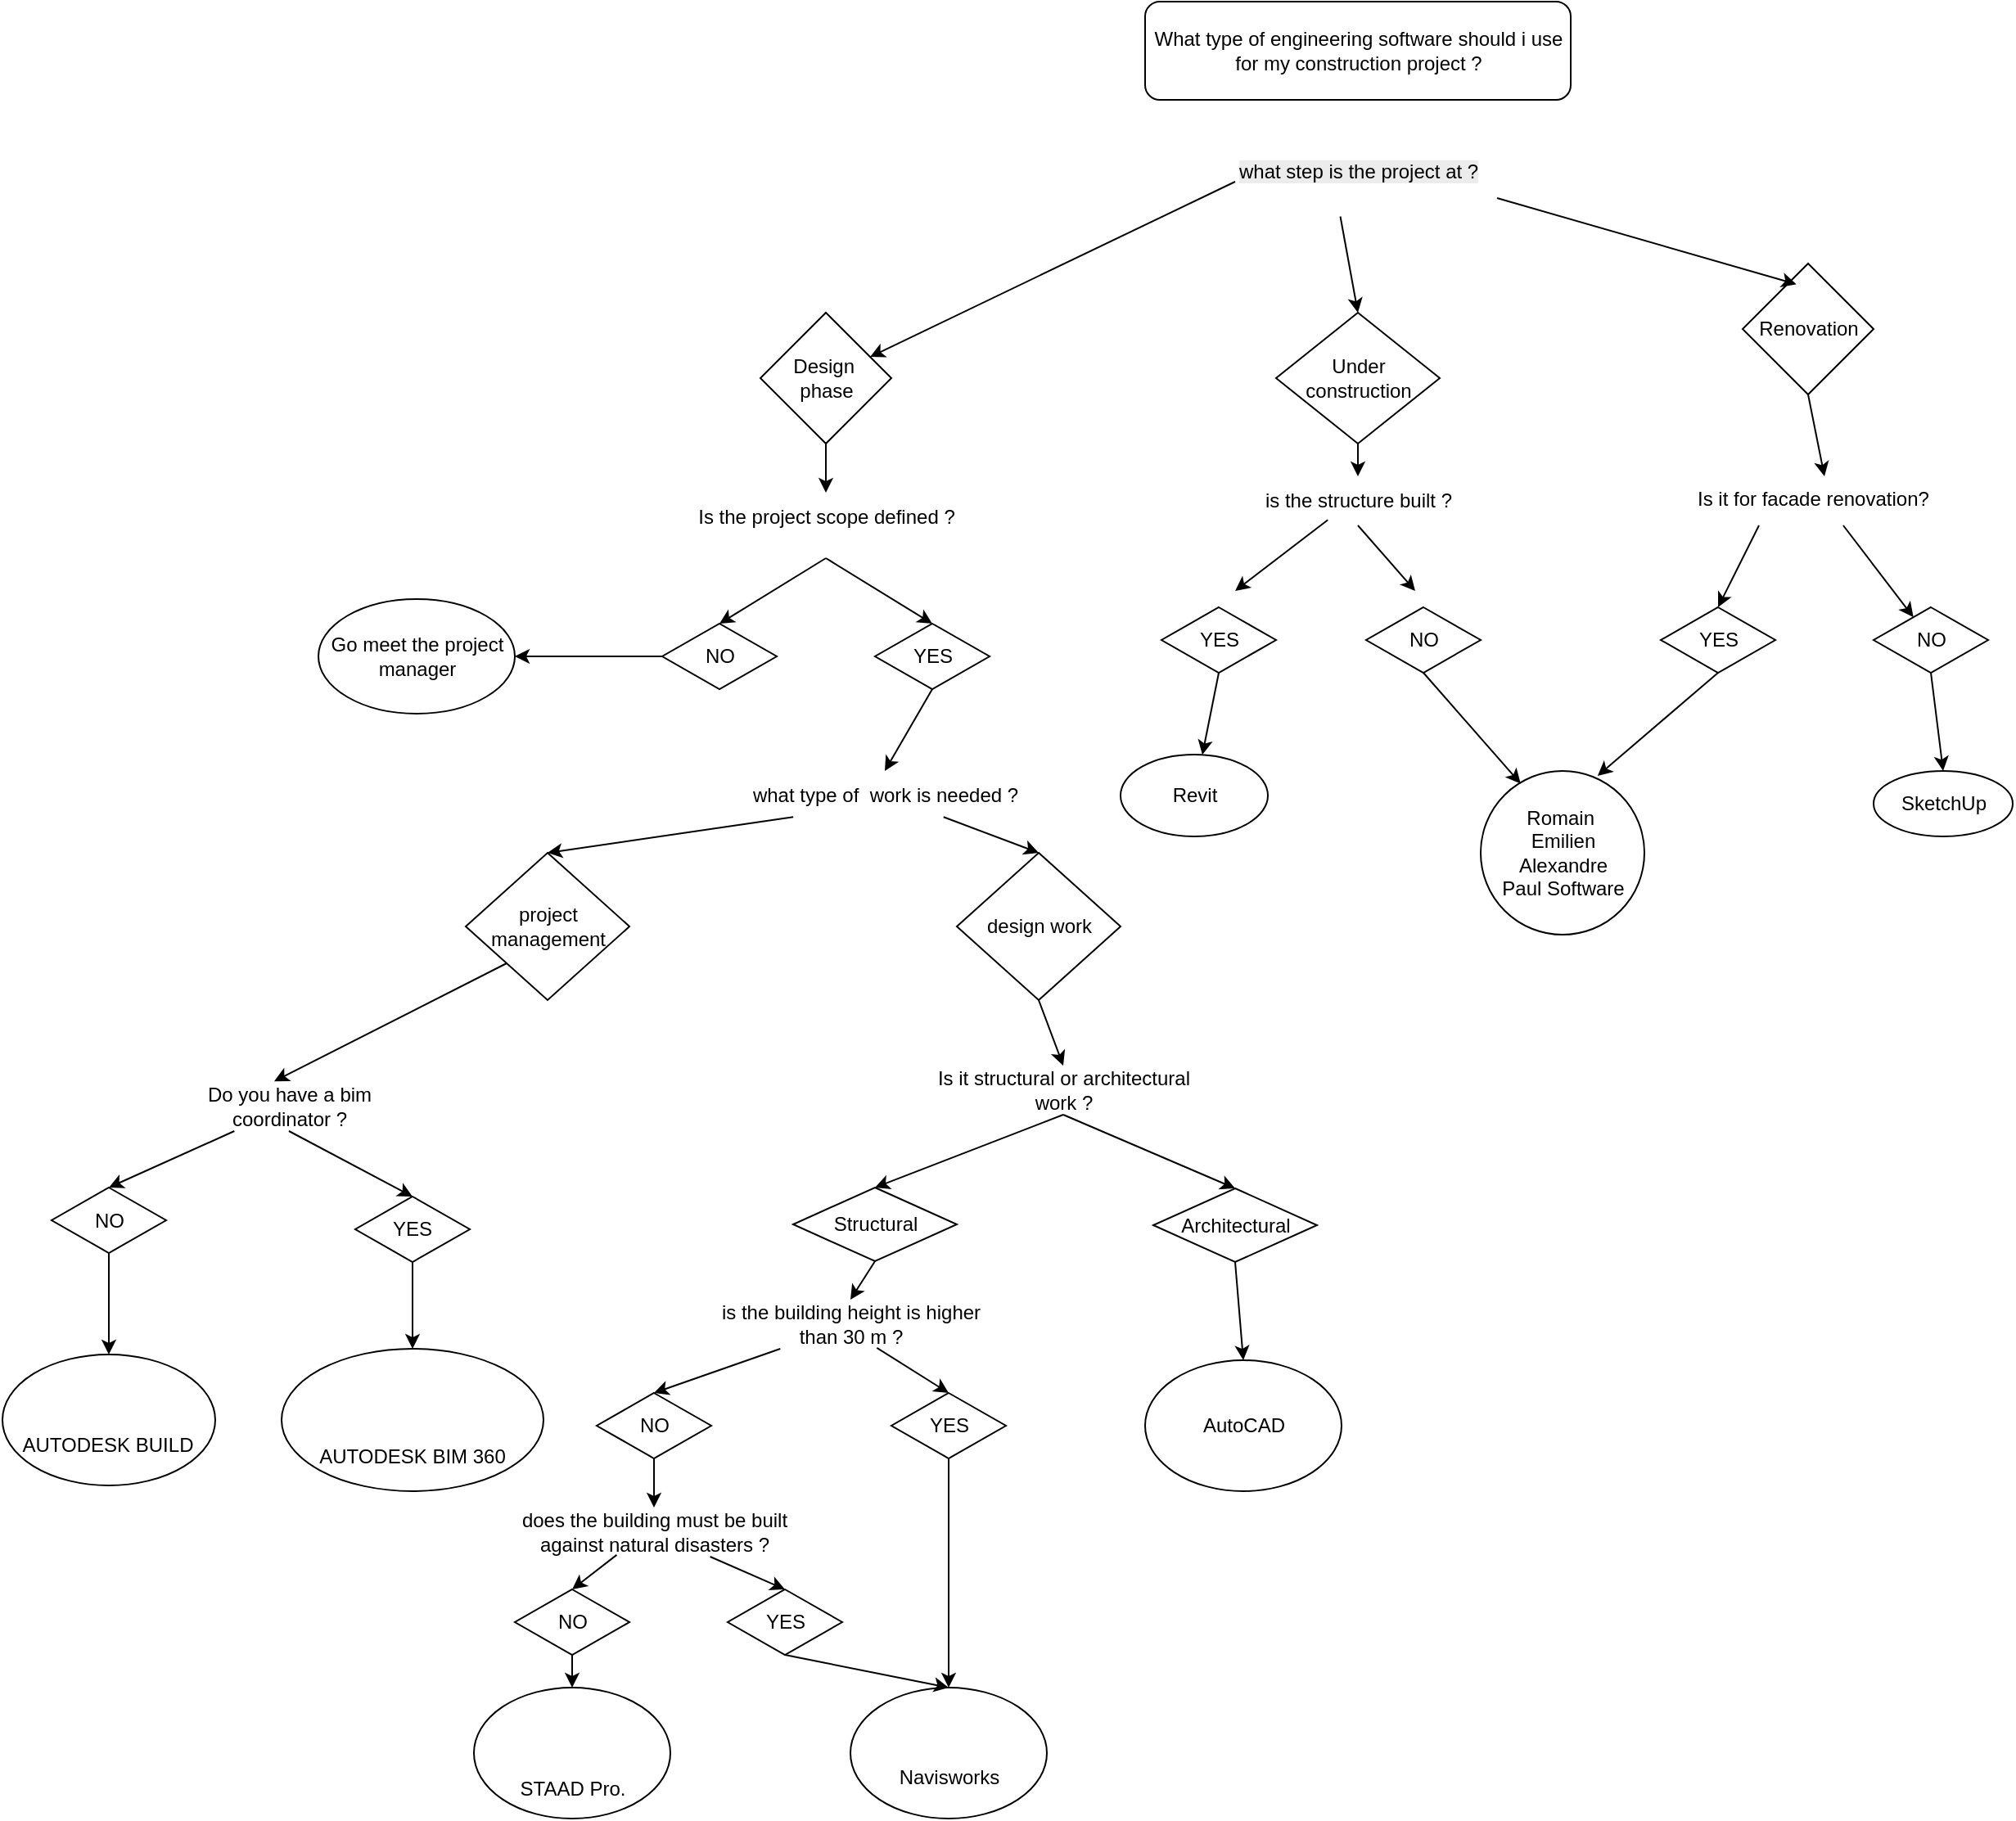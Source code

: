 <mxfile version="27.0.6">
  <diagram name="Page-1" id="vn8hduGviVdRCSNvX0Pa">
    <mxGraphModel dx="2358" dy="304" grid="1" gridSize="10" guides="1" tooltips="1" connect="1" arrows="1" fold="1" page="1" pageScale="1" pageWidth="827" pageHeight="1169" math="0" shadow="0">
      <root>
        <mxCell id="0" />
        <mxCell id="1" parent="0" />
        <mxCell id="2CR2mdME2oEIotMh_P0F-4" value="What type of engineering software should i use for my construction project ?" style="rounded=1;whiteSpace=wrap;html=1;" parent="1" vertex="1">
          <mxGeometry x="-372.5" y="20" width="260" height="60" as="geometry" />
        </mxCell>
        <mxCell id="2CR2mdME2oEIotMh_P0F-9" value="Design&amp;nbsp;&lt;div&gt;phase&lt;/div&gt;" style="rhombus;whiteSpace=wrap;html=1;" parent="1" vertex="1">
          <mxGeometry x="-607.5" y="210" width="80" height="80" as="geometry" />
        </mxCell>
        <mxCell id="2CR2mdME2oEIotMh_P0F-10" value="Under construction" style="rhombus;whiteSpace=wrap;html=1;" parent="1" vertex="1">
          <mxGeometry x="-292.5" y="210" width="100" height="80" as="geometry" />
        </mxCell>
        <mxCell id="2CR2mdME2oEIotMh_P0F-11" value="Renovation" style="rhombus;whiteSpace=wrap;html=1;" parent="1" vertex="1">
          <mxGeometry x="-7.5" y="180" width="80" height="80" as="geometry" />
        </mxCell>
        <mxCell id="2CR2mdME2oEIotMh_P0F-7" value="&lt;span style=&quot;color: rgb(0, 0, 0); font-family: Helvetica; font-size: 12px; font-style: normal; font-variant-ligatures: normal; font-variant-caps: normal; font-weight: 400; letter-spacing: normal; orphans: 2; text-align: center; text-indent: 0px; text-transform: none; widows: 2; word-spacing: 0px; -webkit-text-stroke-width: 0px; white-space: normal; background-color: rgb(236, 236, 236); text-decoration-thickness: initial; text-decoration-style: initial; text-decoration-color: initial; display: inline !important; float: none;&quot;&gt;what step is the project at ?&lt;/span&gt;" style="text;whiteSpace=wrap;html=1;" parent="1" vertex="1">
          <mxGeometry x="-317.5" y="110" width="180" height="40" as="geometry" />
        </mxCell>
        <mxCell id="2CR2mdME2oEIotMh_P0F-18" value="Is the project scope defined ?" style="text;html=1;align=center;verticalAlign=middle;whiteSpace=wrap;rounded=0;" parent="1" vertex="1">
          <mxGeometry x="-652.5" y="320" width="170" height="30" as="geometry" />
        </mxCell>
        <mxCell id="2CR2mdME2oEIotMh_P0F-19" value="is the structure built ?" style="text;html=1;align=center;verticalAlign=middle;whiteSpace=wrap;rounded=0;" parent="1" vertex="1">
          <mxGeometry x="-327.5" y="310" width="170" height="30" as="geometry" />
        </mxCell>
        <mxCell id="2CR2mdME2oEIotMh_P0F-21" value="Is it structural or architectural work ?" style="text;html=1;align=center;verticalAlign=middle;whiteSpace=wrap;rounded=0;" parent="1" vertex="1">
          <mxGeometry x="-507.5" y="670" width="170" height="30" as="geometry" />
        </mxCell>
        <mxCell id="2CR2mdME2oEIotMh_P0F-22" value="YES" style="rhombus;whiteSpace=wrap;html=1;" parent="1" vertex="1">
          <mxGeometry x="-537.5" y="400" width="70" height="40" as="geometry" />
        </mxCell>
        <mxCell id="2CR2mdME2oEIotMh_P0F-23" value="NO" style="rhombus;whiteSpace=wrap;html=1;" parent="1" vertex="1">
          <mxGeometry x="-667.5" y="400" width="70" height="40" as="geometry" />
        </mxCell>
        <mxCell id="2CR2mdME2oEIotMh_P0F-26" value="Go meet the project manager" style="ellipse;whiteSpace=wrap;html=1;" parent="1" vertex="1">
          <mxGeometry x="-877.5" y="385" width="120" height="70" as="geometry" />
        </mxCell>
        <mxCell id="2CR2mdME2oEIotMh_P0F-27" value="Structural" style="rhombus;whiteSpace=wrap;html=1;" parent="1" vertex="1">
          <mxGeometry x="-587.5" y="744.5" width="100" height="45" as="geometry" />
        </mxCell>
        <mxCell id="2CR2mdME2oEIotMh_P0F-28" value="Architectural" style="rhombus;whiteSpace=wrap;html=1;" parent="1" vertex="1">
          <mxGeometry x="-367.5" y="745" width="100" height="45" as="geometry" />
        </mxCell>
        <mxCell id="2CR2mdME2oEIotMh_P0F-29" value="is the building height is higher than 30 m ?" style="text;html=1;align=center;verticalAlign=middle;whiteSpace=wrap;rounded=0;" parent="1" vertex="1">
          <mxGeometry x="-637.5" y="813" width="170" height="30" as="geometry" />
        </mxCell>
        <mxCell id="2CR2mdME2oEIotMh_P0F-31" value="does the building must be built against natural disasters ?" style="text;html=1;align=center;verticalAlign=middle;whiteSpace=wrap;rounded=0;" parent="1" vertex="1">
          <mxGeometry x="-757.5" y="940" width="170" height="30" as="geometry" />
        </mxCell>
        <mxCell id="IJdTJug23O88KiCJzdD0-66" style="edgeStyle=orthogonalEdgeStyle;rounded=0;orthogonalLoop=1;jettySize=auto;html=1;" parent="1" source="2CR2mdME2oEIotMh_P0F-32" target="2CR2mdME2oEIotMh_P0F-36" edge="1">
          <mxGeometry relative="1" as="geometry" />
        </mxCell>
        <mxCell id="2CR2mdME2oEIotMh_P0F-32" value="YES" style="rhombus;whiteSpace=wrap;html=1;" parent="1" vertex="1">
          <mxGeometry x="-527.5" y="870" width="70" height="40" as="geometry" />
        </mxCell>
        <mxCell id="2CR2mdME2oEIotMh_P0F-33" value="NO" style="rhombus;whiteSpace=wrap;html=1;" parent="1" vertex="1">
          <mxGeometry x="-707.5" y="870" width="70" height="40" as="geometry" />
        </mxCell>
        <mxCell id="2CR2mdME2oEIotMh_P0F-34" value="YES" style="rhombus;whiteSpace=wrap;html=1;" parent="1" vertex="1">
          <mxGeometry x="-627.5" y="990" width="70" height="40" as="geometry" />
        </mxCell>
        <mxCell id="2CR2mdME2oEIotMh_P0F-35" value="NO" style="rhombus;whiteSpace=wrap;html=1;" parent="1" vertex="1">
          <mxGeometry x="-757.5" y="990" width="70" height="40" as="geometry" />
        </mxCell>
        <mxCell id="2CR2mdME2oEIotMh_P0F-36" value="&lt;div&gt;&lt;br&gt;&lt;/div&gt;&lt;div&gt;&lt;br&gt;&lt;/div&gt;Navisworks" style="ellipse;whiteSpace=wrap;html=1;" parent="1" vertex="1">
          <mxGeometry x="-552.5" y="1050" width="120" height="80" as="geometry" />
        </mxCell>
        <mxCell id="2CR2mdME2oEIotMh_P0F-37" value="&lt;div&gt;&lt;br&gt;&lt;/div&gt;&lt;div&gt;&lt;br&gt;&lt;/div&gt;&lt;div&gt;&lt;br&gt;&lt;/div&gt;STAAD Pro." style="ellipse;whiteSpace=wrap;html=1;" parent="1" vertex="1">
          <mxGeometry x="-782.5" y="1050" width="120" height="80" as="geometry" />
        </mxCell>
        <mxCell id="IJdTJug23O88KiCJzdD0-1" value="Is it for facade renovation?" style="text;whiteSpace=wrap;html=1;" parent="1" vertex="1">
          <mxGeometry x="-37.5" y="310" width="160" height="30" as="geometry" />
        </mxCell>
        <mxCell id="IJdTJug23O88KiCJzdD0-2" value="YES" style="rhombus;whiteSpace=wrap;html=1;" parent="1" vertex="1">
          <mxGeometry x="-362.5" y="390" width="70" height="40" as="geometry" />
        </mxCell>
        <mxCell id="IJdTJug23O88KiCJzdD0-3" value="NO" style="rhombus;whiteSpace=wrap;html=1;" parent="1" vertex="1">
          <mxGeometry x="-237.5" y="390" width="70" height="40" as="geometry" />
        </mxCell>
        <mxCell id="IJdTJug23O88KiCJzdD0-4" value="YES" style="rhombus;whiteSpace=wrap;html=1;" parent="1" vertex="1">
          <mxGeometry x="-57.5" y="390" width="70" height="40" as="geometry" />
        </mxCell>
        <mxCell id="IJdTJug23O88KiCJzdD0-5" value="NO" style="rhombus;whiteSpace=wrap;html=1;" parent="1" vertex="1">
          <mxGeometry x="72.5" y="390" width="70" height="40" as="geometry" />
        </mxCell>
        <mxCell id="IJdTJug23O88KiCJzdD0-6" value="Romain&amp;nbsp;&lt;div&gt;Emilien&lt;/div&gt;&lt;div&gt;Alexandre&lt;/div&gt;&lt;div&gt;Paul Software&lt;/div&gt;" style="ellipse;whiteSpace=wrap;html=1;aspect=fixed;" parent="1" vertex="1">
          <mxGeometry x="-167.5" y="490" width="100" height="100" as="geometry" />
        </mxCell>
        <mxCell id="IJdTJug23O88KiCJzdD0-10" value="" style="endArrow=classic;html=1;rounded=0;exitX=0.5;exitY=1;exitDx=0;exitDy=0;entryX=0.244;entryY=0.077;entryDx=0;entryDy=0;entryPerimeter=0;" parent="1" source="IJdTJug23O88KiCJzdD0-3" target="IJdTJug23O88KiCJzdD0-6" edge="1">
          <mxGeometry width="50" height="50" relative="1" as="geometry">
            <mxPoint x="-177.5" y="540" as="sourcePoint" />
            <mxPoint x="-127.5" y="490" as="targetPoint" />
          </mxGeometry>
        </mxCell>
        <mxCell id="IJdTJug23O88KiCJzdD0-11" value="" style="endArrow=classic;html=1;rounded=0;exitX=0.5;exitY=1;exitDx=0;exitDy=0;entryX=0.714;entryY=0.03;entryDx=0;entryDy=0;entryPerimeter=0;" parent="1" source="IJdTJug23O88KiCJzdD0-4" target="IJdTJug23O88KiCJzdD0-6" edge="1">
          <mxGeometry width="50" height="50" relative="1" as="geometry">
            <mxPoint x="-117.5" y="490" as="sourcePoint" />
            <mxPoint x="-67.5" y="440" as="targetPoint" />
          </mxGeometry>
        </mxCell>
        <mxCell id="IJdTJug23O88KiCJzdD0-12" value="" style="endArrow=classic;html=1;rounded=0;" parent="1" source="IJdTJug23O88KiCJzdD0-1" target="IJdTJug23O88KiCJzdD0-5" edge="1">
          <mxGeometry width="50" height="50" relative="1" as="geometry">
            <mxPoint x="52.5" y="390" as="sourcePoint" />
            <mxPoint x="102.5" y="340" as="targetPoint" />
          </mxGeometry>
        </mxCell>
        <mxCell id="IJdTJug23O88KiCJzdD0-13" value="" style="endArrow=classic;html=1;rounded=0;entryX=0.41;entryY=0.158;entryDx=0;entryDy=0;entryPerimeter=0;" parent="1" target="2CR2mdME2oEIotMh_P0F-11" edge="1">
          <mxGeometry width="50" height="50" relative="1" as="geometry">
            <mxPoint x="-157.5" y="140" as="sourcePoint" />
            <mxPoint x="-107.5" y="100" as="targetPoint" />
          </mxGeometry>
        </mxCell>
        <mxCell id="IJdTJug23O88KiCJzdD0-14" value="" style="endArrow=classic;html=1;rounded=0;exitX=0.5;exitY=1;exitDx=0;exitDy=0;entryX=0.5;entryY=0;entryDx=0;entryDy=0;" parent="1" source="2CR2mdME2oEIotMh_P0F-11" target="IJdTJug23O88KiCJzdD0-1" edge="1">
          <mxGeometry width="50" height="50" relative="1" as="geometry">
            <mxPoint x="-57.5" y="300" as="sourcePoint" />
            <mxPoint x="-7.5" y="250" as="targetPoint" />
          </mxGeometry>
        </mxCell>
        <mxCell id="IJdTJug23O88KiCJzdD0-15" value="" style="endArrow=classic;html=1;rounded=0;exitX=0.25;exitY=1;exitDx=0;exitDy=0;entryX=0.5;entryY=0;entryDx=0;entryDy=0;" parent="1" source="IJdTJug23O88KiCJzdD0-1" target="IJdTJug23O88KiCJzdD0-4" edge="1">
          <mxGeometry width="50" height="50" relative="1" as="geometry">
            <mxPoint x="-77.5" y="400" as="sourcePoint" />
            <mxPoint x="-27.5" y="350" as="targetPoint" />
          </mxGeometry>
        </mxCell>
        <mxCell id="IJdTJug23O88KiCJzdD0-16" value="" style="endArrow=classic;html=1;rounded=0;exitX=0.357;exitY=1.031;exitDx=0;exitDy=0;exitPerimeter=0;entryX=0.5;entryY=0;entryDx=0;entryDy=0;" parent="1" source="2CR2mdME2oEIotMh_P0F-7" target="2CR2mdME2oEIotMh_P0F-10" edge="1">
          <mxGeometry width="50" height="50" relative="1" as="geometry">
            <mxPoint x="-347.5" y="240" as="sourcePoint" />
            <mxPoint x="-297.5" y="190" as="targetPoint" />
          </mxGeometry>
        </mxCell>
        <mxCell id="IJdTJug23O88KiCJzdD0-17" value="" style="endArrow=classic;html=1;rounded=0;exitX=0.5;exitY=1;exitDx=0;exitDy=0;entryX=0.5;entryY=0;entryDx=0;entryDy=0;" parent="1" source="2CR2mdME2oEIotMh_P0F-10" target="2CR2mdME2oEIotMh_P0F-19" edge="1">
          <mxGeometry width="50" height="50" relative="1" as="geometry">
            <mxPoint x="-367.5" y="300" as="sourcePoint" />
            <mxPoint x="-317.5" y="250" as="targetPoint" />
          </mxGeometry>
        </mxCell>
        <mxCell id="IJdTJug23O88KiCJzdD0-18" value="" style="endArrow=classic;html=1;rounded=0;exitX=0.5;exitY=1;exitDx=0;exitDy=0;" parent="1" source="2CR2mdME2oEIotMh_P0F-19" edge="1">
          <mxGeometry width="50" height="50" relative="1" as="geometry">
            <mxPoint x="-237.5" y="390" as="sourcePoint" />
            <mxPoint x="-207.5" y="380" as="targetPoint" />
          </mxGeometry>
        </mxCell>
        <mxCell id="IJdTJug23O88KiCJzdD0-21" value="" style="endArrow=classic;html=1;rounded=0;exitX=0.392;exitY=0.888;exitDx=0;exitDy=0;exitPerimeter=0;" parent="1" source="2CR2mdME2oEIotMh_P0F-19" edge="1">
          <mxGeometry width="50" height="50" relative="1" as="geometry">
            <mxPoint x="-307.5" y="540" as="sourcePoint" />
            <mxPoint x="-317.5" y="380" as="targetPoint" />
          </mxGeometry>
        </mxCell>
        <mxCell id="IJdTJug23O88KiCJzdD0-22" value="" style="endArrow=classic;html=1;rounded=0;exitX=0;exitY=0.5;exitDx=0;exitDy=0;" parent="1" source="2CR2mdME2oEIotMh_P0F-7" target="2CR2mdME2oEIotMh_P0F-9" edge="1">
          <mxGeometry width="50" height="50" relative="1" as="geometry">
            <mxPoint x="-527.5" y="150" as="sourcePoint" />
            <mxPoint x="-477.5" y="100" as="targetPoint" />
          </mxGeometry>
        </mxCell>
        <mxCell id="IJdTJug23O88KiCJzdD0-23" value="" style="endArrow=classic;html=1;rounded=0;exitX=0;exitY=0.5;exitDx=0;exitDy=0;entryX=1;entryY=0.5;entryDx=0;entryDy=0;" parent="1" source="2CR2mdME2oEIotMh_P0F-23" target="2CR2mdME2oEIotMh_P0F-26" edge="1">
          <mxGeometry width="50" height="50" relative="1" as="geometry">
            <mxPoint x="-717.5" y="360" as="sourcePoint" />
            <mxPoint x="-667.5" y="310" as="targetPoint" />
          </mxGeometry>
        </mxCell>
        <mxCell id="IJdTJug23O88KiCJzdD0-24" value="" style="endArrow=classic;html=1;rounded=0;exitX=0.5;exitY=1;exitDx=0;exitDy=0;" parent="1" source="2CR2mdME2oEIotMh_P0F-9" target="2CR2mdME2oEIotMh_P0F-18" edge="1">
          <mxGeometry width="50" height="50" relative="1" as="geometry">
            <mxPoint x="-787.5" y="340" as="sourcePoint" />
            <mxPoint x="-737.5" y="290" as="targetPoint" />
          </mxGeometry>
        </mxCell>
        <mxCell id="IJdTJug23O88KiCJzdD0-25" value="" style="endArrow=classic;html=1;rounded=0;entryX=0.5;entryY=0;entryDx=0;entryDy=0;" parent="1" target="2CR2mdME2oEIotMh_P0F-23" edge="1">
          <mxGeometry width="50" height="50" relative="1" as="geometry">
            <mxPoint x="-567.5" y="360" as="sourcePoint" />
            <mxPoint x="-707.5" y="310" as="targetPoint" />
          </mxGeometry>
        </mxCell>
        <mxCell id="IJdTJug23O88KiCJzdD0-26" value="" style="endArrow=classic;html=1;rounded=0;entryX=0.5;entryY=0;entryDx=0;entryDy=0;" parent="1" target="2CR2mdME2oEIotMh_P0F-22" edge="1">
          <mxGeometry width="50" height="50" relative="1" as="geometry">
            <mxPoint x="-567.5" y="360" as="sourcePoint" />
            <mxPoint x="-727.5" y="350" as="targetPoint" />
          </mxGeometry>
        </mxCell>
        <mxCell id="IJdTJug23O88KiCJzdD0-28" value="" style="endArrow=classic;html=1;rounded=0;exitX=0.5;exitY=1;exitDx=0;exitDy=0;entryX=0.5;entryY=0;entryDx=0;entryDy=0;" parent="1" source="2CR2mdME2oEIotMh_P0F-21" target="2CR2mdME2oEIotMh_P0F-27" edge="1">
          <mxGeometry width="50" height="50" relative="1" as="geometry">
            <mxPoint x="-647.5" y="800" as="sourcePoint" />
            <mxPoint x="-597.5" y="750" as="targetPoint" />
          </mxGeometry>
        </mxCell>
        <mxCell id="IJdTJug23O88KiCJzdD0-29" value="" style="endArrow=classic;html=1;rounded=0;exitX=0.5;exitY=1;exitDx=0;exitDy=0;entryX=0.5;entryY=0;entryDx=0;entryDy=0;" parent="1" source="2CR2mdME2oEIotMh_P0F-21" target="2CR2mdME2oEIotMh_P0F-28" edge="1">
          <mxGeometry width="50" height="50" relative="1" as="geometry">
            <mxPoint x="-437.5" y="780" as="sourcePoint" />
            <mxPoint x="-387.5" y="730" as="targetPoint" />
          </mxGeometry>
        </mxCell>
        <mxCell id="IJdTJug23O88KiCJzdD0-30" value="" style="endArrow=classic;html=1;rounded=0;entryX=0.5;entryY=0;entryDx=0;entryDy=0;" parent="1" source="2CR2mdME2oEIotMh_P0F-29" target="2CR2mdME2oEIotMh_P0F-33" edge="1">
          <mxGeometry width="50" height="50" relative="1" as="geometry">
            <mxPoint x="-677.5" y="850" as="sourcePoint" />
            <mxPoint x="-627.5" y="800" as="targetPoint" />
          </mxGeometry>
        </mxCell>
        <mxCell id="IJdTJug23O88KiCJzdD0-31" value="" style="endArrow=classic;html=1;rounded=0;exitX=0.595;exitY=0.982;exitDx=0;exitDy=0;exitPerimeter=0;entryX=0.5;entryY=0;entryDx=0;entryDy=0;" parent="1" source="2CR2mdME2oEIotMh_P0F-29" target="2CR2mdME2oEIotMh_P0F-32" edge="1">
          <mxGeometry width="50" height="50" relative="1" as="geometry">
            <mxPoint x="-597.5" y="920" as="sourcePoint" />
            <mxPoint x="-547.5" y="870" as="targetPoint" />
          </mxGeometry>
        </mxCell>
        <mxCell id="IJdTJug23O88KiCJzdD0-32" value="" style="endArrow=classic;html=1;rounded=0;exitX=0.5;exitY=1;exitDx=0;exitDy=0;" parent="1" source="2CR2mdME2oEIotMh_P0F-33" target="2CR2mdME2oEIotMh_P0F-31" edge="1">
          <mxGeometry width="50" height="50" relative="1" as="geometry">
            <mxPoint x="-777.5" y="950" as="sourcePoint" />
            <mxPoint x="-727.5" y="900" as="targetPoint" />
          </mxGeometry>
        </mxCell>
        <mxCell id="IJdTJug23O88KiCJzdD0-33" value="project management" style="rhombus;whiteSpace=wrap;html=1;" parent="1" vertex="1">
          <mxGeometry x="-787.5" y="540" width="100" height="90" as="geometry" />
        </mxCell>
        <mxCell id="IJdTJug23O88KiCJzdD0-34" value="design work" style="rhombus;whiteSpace=wrap;html=1;" parent="1" vertex="1">
          <mxGeometry x="-487.5" y="540" width="100" height="90" as="geometry" />
        </mxCell>
        <mxCell id="IJdTJug23O88KiCJzdD0-35" value="what type of&amp;nbsp; work is needed ?" style="text;html=1;align=center;verticalAlign=middle;whiteSpace=wrap;rounded=0;" parent="1" vertex="1">
          <mxGeometry x="-616.5" y="490" width="170" height="30" as="geometry" />
        </mxCell>
        <mxCell id="IJdTJug23O88KiCJzdD0-36" value="AutoCAD" style="ellipse;whiteSpace=wrap;html=1;" parent="1" vertex="1">
          <mxGeometry x="-372.5" y="850" width="120" height="80" as="geometry" />
        </mxCell>
        <mxCell id="IJdTJug23O88KiCJzdD0-38" value="" style="endArrow=classic;html=1;rounded=0;exitX=0.5;exitY=1;exitDx=0;exitDy=0;entryX=0.5;entryY=0;entryDx=0;entryDy=0;" parent="1" source="2CR2mdME2oEIotMh_P0F-22" target="IJdTJug23O88KiCJzdD0-35" edge="1">
          <mxGeometry width="50" height="50" relative="1" as="geometry">
            <mxPoint x="-527.5" y="490" as="sourcePoint" />
            <mxPoint x="-477.5" y="440" as="targetPoint" />
          </mxGeometry>
        </mxCell>
        <mxCell id="IJdTJug23O88KiCJzdD0-39" value="" style="endArrow=classic;html=1;rounded=0;exitX=0.711;exitY=0.938;exitDx=0;exitDy=0;entryX=0.5;entryY=0;entryDx=0;entryDy=0;exitPerimeter=0;" parent="1" source="IJdTJug23O88KiCJzdD0-35" target="IJdTJug23O88KiCJzdD0-34" edge="1">
          <mxGeometry width="50" height="50" relative="1" as="geometry">
            <mxPoint x="-527.5" y="580" as="sourcePoint" />
            <mxPoint x="-477.5" y="530" as="targetPoint" />
          </mxGeometry>
        </mxCell>
        <mxCell id="IJdTJug23O88KiCJzdD0-40" value="" style="endArrow=classic;html=1;rounded=0;exitX=0.171;exitY=0.938;exitDx=0;exitDy=0;entryX=0.5;entryY=0;entryDx=0;entryDy=0;exitPerimeter=0;" parent="1" source="IJdTJug23O88KiCJzdD0-35" target="IJdTJug23O88KiCJzdD0-33" edge="1">
          <mxGeometry width="50" height="50" relative="1" as="geometry">
            <mxPoint x="-687.5" y="580" as="sourcePoint" />
            <mxPoint x="-637.5" y="530" as="targetPoint" />
          </mxGeometry>
        </mxCell>
        <mxCell id="IJdTJug23O88KiCJzdD0-41" value="" style="endArrow=classic;html=1;rounded=0;exitX=0.5;exitY=1;exitDx=0;exitDy=0;entryX=0.5;entryY=0;entryDx=0;entryDy=0;" parent="1" source="2CR2mdME2oEIotMh_P0F-27" target="2CR2mdME2oEIotMh_P0F-29" edge="1">
          <mxGeometry width="50" height="50" relative="1" as="geometry">
            <mxPoint x="-647.5" y="850" as="sourcePoint" />
            <mxPoint x="-597.5" y="800" as="targetPoint" />
          </mxGeometry>
        </mxCell>
        <mxCell id="IJdTJug23O88KiCJzdD0-42" value="" style="endArrow=classic;html=1;rounded=0;entryX=0.5;entryY=0;entryDx=0;entryDy=0;" parent="1" source="2CR2mdME2oEIotMh_P0F-31" target="2CR2mdME2oEIotMh_P0F-34" edge="1">
          <mxGeometry width="50" height="50" relative="1" as="geometry">
            <mxPoint x="-667.5" y="1000" as="sourcePoint" />
            <mxPoint x="-617.5" y="950" as="targetPoint" />
          </mxGeometry>
        </mxCell>
        <mxCell id="IJdTJug23O88KiCJzdD0-43" value="" style="endArrow=classic;html=1;rounded=0;exitX=0.366;exitY=0.964;exitDx=0;exitDy=0;entryX=0.5;entryY=0;entryDx=0;entryDy=0;exitPerimeter=0;" parent="1" source="2CR2mdME2oEIotMh_P0F-31" target="2CR2mdME2oEIotMh_P0F-35" edge="1">
          <mxGeometry width="50" height="50" relative="1" as="geometry">
            <mxPoint x="-657.5" y="1030" as="sourcePoint" />
            <mxPoint x="-607.5" y="980" as="targetPoint" />
          </mxGeometry>
        </mxCell>
        <mxCell id="IJdTJug23O88KiCJzdD0-44" value="" style="endArrow=classic;html=1;rounded=0;exitX=0.5;exitY=1;exitDx=0;exitDy=0;" parent="1" source="2CR2mdME2oEIotMh_P0F-35" target="2CR2mdME2oEIotMh_P0F-37" edge="1">
          <mxGeometry width="50" height="50" relative="1" as="geometry">
            <mxPoint x="-517.5" y="1040" as="sourcePoint" />
            <mxPoint x="-467.5" y="990" as="targetPoint" />
          </mxGeometry>
        </mxCell>
        <mxCell id="IJdTJug23O88KiCJzdD0-45" value="" style="endArrow=classic;html=1;rounded=0;exitX=0.5;exitY=1;exitDx=0;exitDy=0;entryX=0.5;entryY=0;entryDx=0;entryDy=0;" parent="1" source="2CR2mdME2oEIotMh_P0F-34" target="2CR2mdME2oEIotMh_P0F-36" edge="1">
          <mxGeometry width="50" height="50" relative="1" as="geometry">
            <mxPoint x="-857.5" y="1080" as="sourcePoint" />
            <mxPoint x="-807.5" y="1030" as="targetPoint" />
          </mxGeometry>
        </mxCell>
        <mxCell id="IJdTJug23O88KiCJzdD0-46" value="" style="endArrow=classic;html=1;rounded=0;exitX=0.5;exitY=1;exitDx=0;exitDy=0;entryX=0.5;entryY=0;entryDx=0;entryDy=0;" parent="1" source="2CR2mdME2oEIotMh_P0F-28" target="IJdTJug23O88KiCJzdD0-36" edge="1">
          <mxGeometry width="50" height="50" relative="1" as="geometry">
            <mxPoint x="-347.5" y="850" as="sourcePoint" />
            <mxPoint x="-297.5" y="800" as="targetPoint" />
          </mxGeometry>
        </mxCell>
        <mxCell id="IJdTJug23O88KiCJzdD0-47" value="" style="endArrow=classic;html=1;rounded=0;exitX=0.5;exitY=1;exitDx=0;exitDy=0;entryX=0.5;entryY=0;entryDx=0;entryDy=0;" parent="1" source="IJdTJug23O88KiCJzdD0-34" target="2CR2mdME2oEIotMh_P0F-21" edge="1">
          <mxGeometry width="50" height="50" relative="1" as="geometry">
            <mxPoint x="-507.5" y="680" as="sourcePoint" />
            <mxPoint x="-457.5" y="630" as="targetPoint" />
          </mxGeometry>
        </mxCell>
        <mxCell id="IJdTJug23O88KiCJzdD0-49" value="Do you have a bim coordinator ?" style="text;html=1;align=center;verticalAlign=middle;whiteSpace=wrap;rounded=0;" parent="1" vertex="1">
          <mxGeometry x="-970.5" y="680" width="150" height="30" as="geometry" />
        </mxCell>
        <mxCell id="IJdTJug23O88KiCJzdD0-50" value="YES" style="rhombus;whiteSpace=wrap;html=1;" parent="1" vertex="1">
          <mxGeometry x="-855" y="750" width="70" height="40" as="geometry" />
        </mxCell>
        <mxCell id="IJdTJug23O88KiCJzdD0-59" style="edgeStyle=orthogonalEdgeStyle;rounded=0;orthogonalLoop=1;jettySize=auto;html=1;" parent="1" source="IJdTJug23O88KiCJzdD0-51" target="IJdTJug23O88KiCJzdD0-58" edge="1">
          <mxGeometry relative="1" as="geometry" />
        </mxCell>
        <mxCell id="IJdTJug23O88KiCJzdD0-51" value="NO" style="rhombus;whiteSpace=wrap;html=1;" parent="1" vertex="1">
          <mxGeometry x="-1040.5" y="744.5" width="70" height="40" as="geometry" />
        </mxCell>
        <mxCell id="IJdTJug23O88KiCJzdD0-53" value="" style="endArrow=classic;html=1;rounded=0;exitX=0;exitY=1;exitDx=0;exitDy=0;entryX=0.44;entryY=-0.014;entryDx=0;entryDy=0;entryPerimeter=0;" parent="1" source="IJdTJug23O88KiCJzdD0-33" target="IJdTJug23O88KiCJzdD0-49" edge="1">
          <mxGeometry width="50" height="50" relative="1" as="geometry">
            <mxPoint x="-837.5" y="700" as="sourcePoint" />
            <mxPoint x="-787.5" y="650" as="targetPoint" />
          </mxGeometry>
        </mxCell>
        <mxCell id="IJdTJug23O88KiCJzdD0-54" value="" style="endArrow=classic;html=1;rounded=0;exitX=0.5;exitY=1;exitDx=0;exitDy=0;entryX=0.5;entryY=0;entryDx=0;entryDy=0;" parent="1" source="IJdTJug23O88KiCJzdD0-49" target="IJdTJug23O88KiCJzdD0-50" edge="1">
          <mxGeometry width="50" height="50" relative="1" as="geometry">
            <mxPoint x="-837.5" y="800" as="sourcePoint" />
            <mxPoint x="-787.5" y="750" as="targetPoint" />
          </mxGeometry>
        </mxCell>
        <mxCell id="IJdTJug23O88KiCJzdD0-55" value="" style="endArrow=classic;html=1;rounded=0;entryX=0.5;entryY=0;entryDx=0;entryDy=0;" parent="1" source="IJdTJug23O88KiCJzdD0-49" target="IJdTJug23O88KiCJzdD0-51" edge="1">
          <mxGeometry width="50" height="50" relative="1" as="geometry">
            <mxPoint x="-1037.5" y="730" as="sourcePoint" />
            <mxPoint x="-987.5" y="680" as="targetPoint" />
          </mxGeometry>
        </mxCell>
        <mxCell id="IJdTJug23O88KiCJzdD0-56" value="&lt;div&gt;&lt;br&gt;&lt;/div&gt;&lt;div&gt;&lt;br&gt;&lt;/div&gt;&lt;div&gt;&lt;br&gt;&lt;/div&gt;AUTODESK&amp;nbsp;&lt;span style=&quot;background-color: transparent; color: light-dark(rgb(0, 0, 0), rgb(255, 255, 255));&quot;&gt;BIM 360&lt;/span&gt;" style="ellipse;whiteSpace=wrap;html=1;" parent="1" vertex="1">
          <mxGeometry x="-900" y="843" width="160" height="87" as="geometry" />
        </mxCell>
        <mxCell id="IJdTJug23O88KiCJzdD0-57" value="" style="endArrow=classic;html=1;rounded=0;exitX=0.5;exitY=1;exitDx=0;exitDy=0;entryX=0.5;entryY=0;entryDx=0;entryDy=0;" parent="1" source="IJdTJug23O88KiCJzdD0-50" target="IJdTJug23O88KiCJzdD0-56" edge="1">
          <mxGeometry width="50" height="50" relative="1" as="geometry">
            <mxPoint x="-917.5" y="860" as="sourcePoint" />
            <mxPoint x="-867.5" y="810" as="targetPoint" />
          </mxGeometry>
        </mxCell>
        <mxCell id="IJdTJug23O88KiCJzdD0-58" value="&lt;div&gt;&lt;br&gt;&lt;/div&gt;&lt;div&gt;&lt;br&gt;&lt;/div&gt;AUTODESK&amp;nbsp;&lt;span style=&quot;background-color: transparent; color: light-dark(rgb(0, 0, 0), rgb(255, 255, 255));&quot;&gt;BUILD&lt;/span&gt;" style="ellipse;whiteSpace=wrap;html=1;" parent="1" vertex="1">
          <mxGeometry x="-1070.51" y="846.5" width="130" height="80" as="geometry" />
        </mxCell>
        <mxCell id="IJdTJug23O88KiCJzdD0-60" value="SketchUp" style="ellipse;whiteSpace=wrap;html=1;" parent="1" vertex="1">
          <mxGeometry x="72.5" y="490" width="85" height="40" as="geometry" />
        </mxCell>
        <mxCell id="IJdTJug23O88KiCJzdD0-61" value="Revit" style="ellipse;whiteSpace=wrap;html=1;" parent="1" vertex="1">
          <mxGeometry x="-387.5" y="480" width="90" height="50" as="geometry" />
        </mxCell>
        <mxCell id="IJdTJug23O88KiCJzdD0-62" value="" style="endArrow=classic;html=1;rounded=0;exitX=0.5;exitY=1;exitDx=0;exitDy=0;entryX=0.5;entryY=0;entryDx=0;entryDy=0;" parent="1" source="IJdTJug23O88KiCJzdD0-5" target="IJdTJug23O88KiCJzdD0-60" edge="1">
          <mxGeometry width="50" height="50" relative="1" as="geometry">
            <mxPoint x="-17.5" y="580" as="sourcePoint" />
            <mxPoint x="32.5" y="530" as="targetPoint" />
          </mxGeometry>
        </mxCell>
        <mxCell id="IJdTJug23O88KiCJzdD0-63" value="" style="endArrow=classic;html=1;rounded=0;exitX=0.5;exitY=1;exitDx=0;exitDy=0;" parent="1" source="IJdTJug23O88KiCJzdD0-2" target="IJdTJug23O88KiCJzdD0-61" edge="1">
          <mxGeometry width="50" height="50" relative="1" as="geometry">
            <mxPoint x="-277.5" y="530" as="sourcePoint" />
            <mxPoint x="-227.5" y="480" as="targetPoint" />
          </mxGeometry>
        </mxCell>
        <mxCell id="ipKGt178RLqoAKH5wHGe-3" value="" style="shape=image;verticalLabelPosition=bottom;labelBackgroundColor=default;verticalAlign=top;aspect=fixed;imageAspect=0;image=https://images.softwaresuggest.com/software_logo/staadpro-20231006122851.png;" vertex="1" parent="1">
          <mxGeometry x="-742.5" y="1060" width="40" height="40" as="geometry" />
        </mxCell>
        <mxCell id="ipKGt178RLqoAKH5wHGe-4" value="" style="shape=image;verticalLabelPosition=bottom;labelBackgroundColor=default;verticalAlign=top;aspect=fixed;imageAspect=0;image=https://www.f3df.com/wp-content/uploads/2023/02/autodesk-navisworks-product-icon-128@2x.png;" vertex="1" parent="1">
          <mxGeometry x="-511.31" y="1060" width="37.63" height="37.63" as="geometry" />
        </mxCell>
        <mxCell id="ipKGt178RLqoAKH5wHGe-5" value="" style="shape=image;verticalLabelPosition=bottom;labelBackgroundColor=default;verticalAlign=top;aspect=fixed;imageAspect=0;image=https://www.cadac.com/globalassets/software/fy23---autodesk/autodesk-build-small-social-400.png;" vertex="1" parent="1">
          <mxGeometry x="-1020.77" y="856.61" width="30.52" height="30.52" as="geometry" />
        </mxCell>
        <mxCell id="ipKGt178RLqoAKH5wHGe-6" value="" style="shape=image;verticalLabelPosition=bottom;labelBackgroundColor=default;verticalAlign=top;aspect=fixed;imageAspect=0;image=https://is1-ssl.mzstatic.com/image/thumb/Purple221/v4/89/44/55/89445505-901e-9723-7ac5-986123f07899/AppIcon-0-0-1x_U007emarketing-0-7-0-85-220.png/1200x630wa.png;clipPath=inset(18.35% 33.33% 18.35% 32.33%);" vertex="1" parent="1">
          <mxGeometry x="-849.02" y="850" width="45.04" height="43.73" as="geometry" />
        </mxCell>
      </root>
    </mxGraphModel>
  </diagram>
</mxfile>
